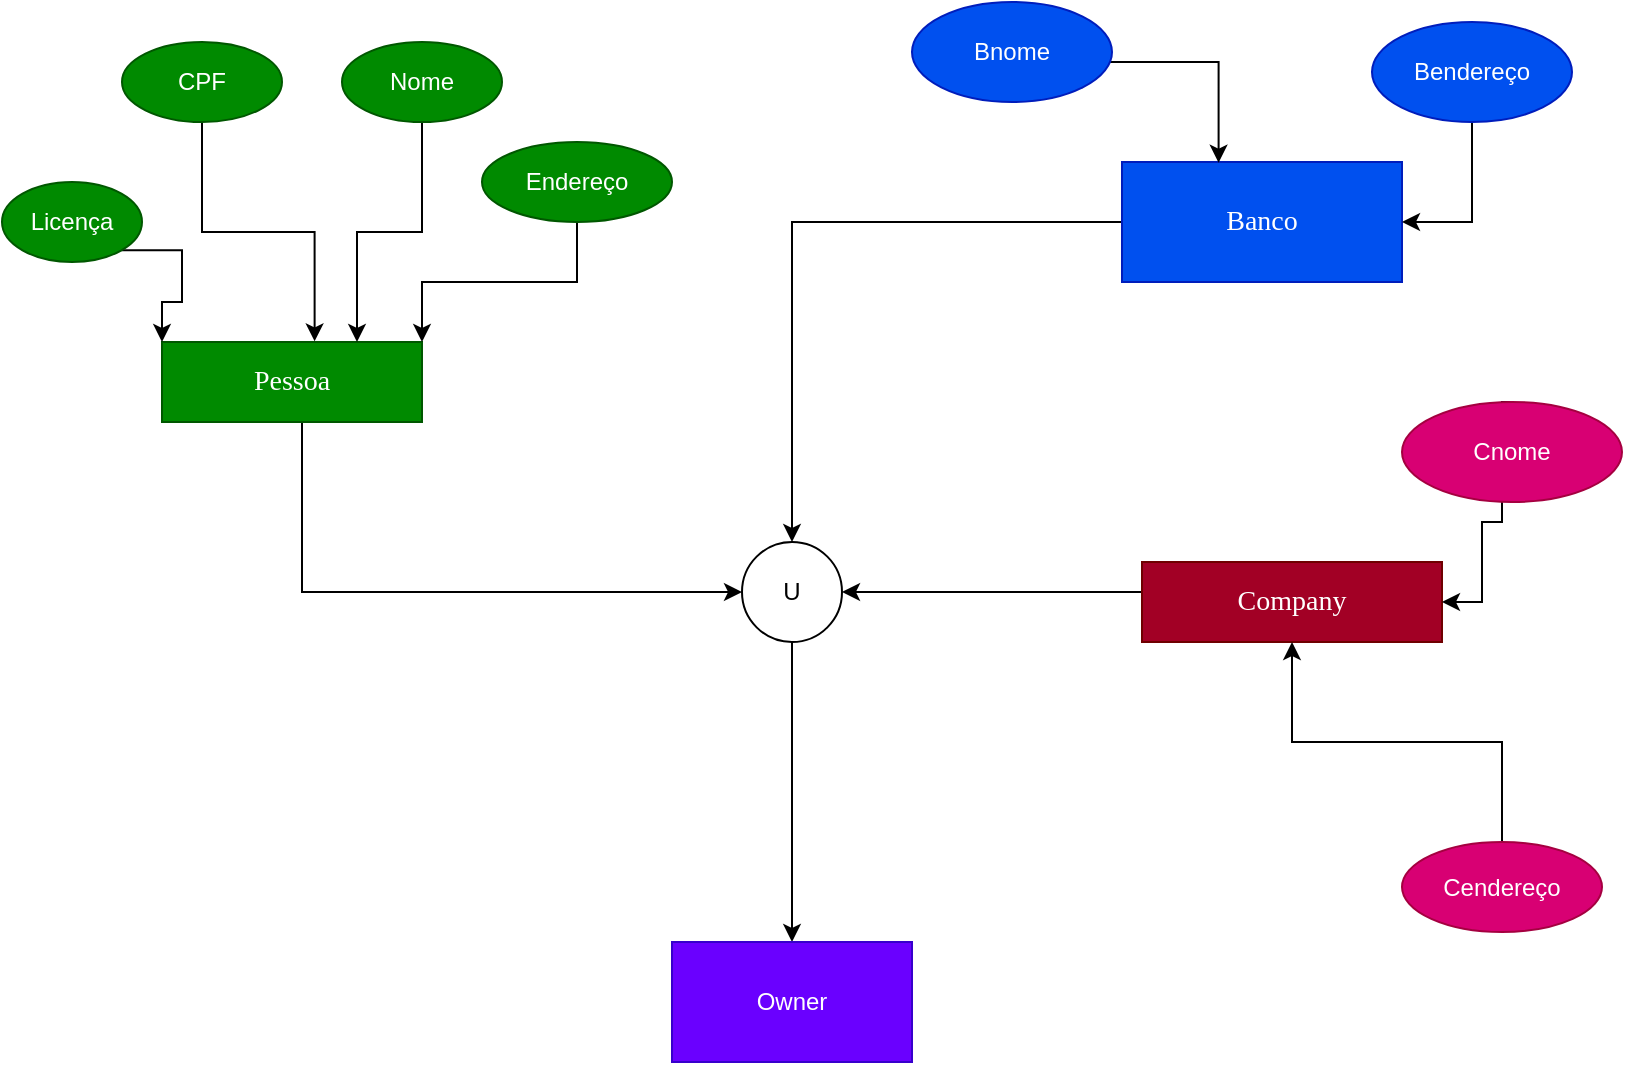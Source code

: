 <mxfile version="21.5.1" type="github">
  <diagram id="C5RBs43oDa-KdzZeNtuy" name="Page-1">
    <mxGraphModel dx="1173" dy="603" grid="1" gridSize="10" guides="1" tooltips="1" connect="1" arrows="1" fold="1" page="1" pageScale="1" pageWidth="827" pageHeight="1169" math="0" shadow="0">
      <root>
        <mxCell id="WIyWlLk6GJQsqaUBKTNV-0" />
        <mxCell id="WIyWlLk6GJQsqaUBKTNV-1" parent="WIyWlLk6GJQsqaUBKTNV-0" />
        <mxCell id="kGngIsynrIS44JJX8Pnr-17" style="edgeStyle=orthogonalEdgeStyle;rounded=0;orthogonalLoop=1;jettySize=auto;html=1;exitX=1;exitY=1;exitDx=0;exitDy=0;entryX=0;entryY=0.5;entryDx=0;entryDy=0;" edge="1" parent="WIyWlLk6GJQsqaUBKTNV-1" source="kGngIsynrIS44JJX8Pnr-0" target="kGngIsynrIS44JJX8Pnr-10">
          <mxGeometry relative="1" as="geometry">
            <Array as="points">
              <mxPoint x="150" y="240" />
              <mxPoint x="150" y="325" />
            </Array>
          </mxGeometry>
        </mxCell>
        <mxCell id="kGngIsynrIS44JJX8Pnr-0" value="&lt;font face=&quot;Verdana&quot;&gt;&lt;span style=&quot;font-size: 14px;&quot;&gt;Pessoa&lt;/span&gt;&lt;/font&gt;" style="rounded=0;whiteSpace=wrap;html=1;fillColor=#008a00;fontColor=#ffffff;strokeColor=#005700;" vertex="1" parent="WIyWlLk6GJQsqaUBKTNV-1">
          <mxGeometry x="80" y="200" width="130" height="40" as="geometry" />
        </mxCell>
        <mxCell id="kGngIsynrIS44JJX8Pnr-13" style="edgeStyle=orthogonalEdgeStyle;rounded=0;orthogonalLoop=1;jettySize=auto;html=1;exitX=0.5;exitY=1;exitDx=0;exitDy=0;entryX=0.5;entryY=0;entryDx=0;entryDy=0;" edge="1" parent="WIyWlLk6GJQsqaUBKTNV-1" source="kGngIsynrIS44JJX8Pnr-5" target="kGngIsynrIS44JJX8Pnr-10">
          <mxGeometry relative="1" as="geometry">
            <Array as="points">
              <mxPoint x="630" y="140" />
              <mxPoint x="395" y="140" />
            </Array>
          </mxGeometry>
        </mxCell>
        <mxCell id="kGngIsynrIS44JJX8Pnr-5" value="&lt;font face=&quot;Verdana&quot;&gt;&lt;span style=&quot;font-size: 14px;&quot;&gt;Banco&lt;/span&gt;&lt;/font&gt;" style="rounded=0;whiteSpace=wrap;html=1;fillColor=#0050ef;fontColor=#ffffff;strokeColor=#001DBC;" vertex="1" parent="WIyWlLk6GJQsqaUBKTNV-1">
          <mxGeometry x="560" y="110" width="140" height="60" as="geometry" />
        </mxCell>
        <mxCell id="kGngIsynrIS44JJX8Pnr-12" style="edgeStyle=orthogonalEdgeStyle;rounded=0;orthogonalLoop=1;jettySize=auto;html=1;entryX=1;entryY=0.5;entryDx=0;entryDy=0;" edge="1" parent="WIyWlLk6GJQsqaUBKTNV-1" source="kGngIsynrIS44JJX8Pnr-6" target="kGngIsynrIS44JJX8Pnr-10">
          <mxGeometry relative="1" as="geometry">
            <Array as="points">
              <mxPoint x="650" y="325" />
            </Array>
          </mxGeometry>
        </mxCell>
        <mxCell id="kGngIsynrIS44JJX8Pnr-6" value="&lt;font face=&quot;Verdana&quot;&gt;&lt;span style=&quot;font-size: 14px;&quot;&gt;Company&lt;/span&gt;&lt;/font&gt;" style="rounded=0;whiteSpace=wrap;html=1;fillColor=#a20025;fontColor=#ffffff;strokeColor=#6F0000;" vertex="1" parent="WIyWlLk6GJQsqaUBKTNV-1">
          <mxGeometry x="570" y="310" width="150" height="40" as="geometry" />
        </mxCell>
        <mxCell id="kGngIsynrIS44JJX8Pnr-16" style="edgeStyle=orthogonalEdgeStyle;rounded=0;orthogonalLoop=1;jettySize=auto;html=1;exitX=1;exitY=1;exitDx=0;exitDy=0;entryX=0.5;entryY=0;entryDx=0;entryDy=0;" edge="1" parent="WIyWlLk6GJQsqaUBKTNV-1" source="kGngIsynrIS44JJX8Pnr-10" target="kGngIsynrIS44JJX8Pnr-15">
          <mxGeometry relative="1" as="geometry">
            <Array as="points">
              <mxPoint x="395" y="343" />
            </Array>
          </mxGeometry>
        </mxCell>
        <mxCell id="kGngIsynrIS44JJX8Pnr-10" value="U" style="ellipse;whiteSpace=wrap;html=1;aspect=fixed;" vertex="1" parent="WIyWlLk6GJQsqaUBKTNV-1">
          <mxGeometry x="370" y="300" width="50" height="50" as="geometry" />
        </mxCell>
        <mxCell id="kGngIsynrIS44JJX8Pnr-15" value="Owner" style="rounded=0;whiteSpace=wrap;html=1;fillColor=#6a00ff;fontColor=#ffffff;strokeColor=#3700CC;" vertex="1" parent="WIyWlLk6GJQsqaUBKTNV-1">
          <mxGeometry x="335" y="500" width="120" height="60" as="geometry" />
        </mxCell>
        <mxCell id="kGngIsynrIS44JJX8Pnr-23" style="edgeStyle=orthogonalEdgeStyle;rounded=0;orthogonalLoop=1;jettySize=auto;html=1;exitX=1;exitY=1;exitDx=0;exitDy=0;entryX=0;entryY=0;entryDx=0;entryDy=0;" edge="1" parent="WIyWlLk6GJQsqaUBKTNV-1" source="kGngIsynrIS44JJX8Pnr-18" target="kGngIsynrIS44JJX8Pnr-0">
          <mxGeometry relative="1" as="geometry" />
        </mxCell>
        <mxCell id="kGngIsynrIS44JJX8Pnr-18" value="Licença" style="ellipse;whiteSpace=wrap;html=1;fillColor=#008a00;fontColor=#ffffff;strokeColor=#005700;" vertex="1" parent="WIyWlLk6GJQsqaUBKTNV-1">
          <mxGeometry y="120" width="70" height="40" as="geometry" />
        </mxCell>
        <mxCell id="kGngIsynrIS44JJX8Pnr-22" style="edgeStyle=orthogonalEdgeStyle;rounded=0;orthogonalLoop=1;jettySize=auto;html=1;exitX=0.5;exitY=1;exitDx=0;exitDy=0;entryX=0.587;entryY=-0.008;entryDx=0;entryDy=0;entryPerimeter=0;" edge="1" parent="WIyWlLk6GJQsqaUBKTNV-1" source="kGngIsynrIS44JJX8Pnr-19" target="kGngIsynrIS44JJX8Pnr-0">
          <mxGeometry relative="1" as="geometry" />
        </mxCell>
        <mxCell id="kGngIsynrIS44JJX8Pnr-19" value="CPF" style="ellipse;whiteSpace=wrap;html=1;fillColor=#008a00;fontColor=#ffffff;strokeColor=#005700;" vertex="1" parent="WIyWlLk6GJQsqaUBKTNV-1">
          <mxGeometry x="60" y="50" width="80" height="40" as="geometry" />
        </mxCell>
        <mxCell id="kGngIsynrIS44JJX8Pnr-24" style="edgeStyle=orthogonalEdgeStyle;rounded=0;orthogonalLoop=1;jettySize=auto;html=1;exitX=0.5;exitY=1;exitDx=0;exitDy=0;entryX=0.75;entryY=0;entryDx=0;entryDy=0;" edge="1" parent="WIyWlLk6GJQsqaUBKTNV-1" source="kGngIsynrIS44JJX8Pnr-20" target="kGngIsynrIS44JJX8Pnr-0">
          <mxGeometry relative="1" as="geometry" />
        </mxCell>
        <mxCell id="kGngIsynrIS44JJX8Pnr-20" value="Nome" style="ellipse;whiteSpace=wrap;html=1;fillColor=#008a00;fontColor=#ffffff;strokeColor=#005700;" vertex="1" parent="WIyWlLk6GJQsqaUBKTNV-1">
          <mxGeometry x="170" y="50" width="80" height="40" as="geometry" />
        </mxCell>
        <mxCell id="kGngIsynrIS44JJX8Pnr-25" style="edgeStyle=orthogonalEdgeStyle;rounded=0;orthogonalLoop=1;jettySize=auto;html=1;exitX=0.5;exitY=1;exitDx=0;exitDy=0;entryX=1;entryY=0;entryDx=0;entryDy=0;" edge="1" parent="WIyWlLk6GJQsqaUBKTNV-1" source="kGngIsynrIS44JJX8Pnr-21" target="kGngIsynrIS44JJX8Pnr-0">
          <mxGeometry relative="1" as="geometry" />
        </mxCell>
        <mxCell id="kGngIsynrIS44JJX8Pnr-21" value="Endereço" style="ellipse;whiteSpace=wrap;html=1;fillColor=#008a00;fontColor=#ffffff;strokeColor=#005700;" vertex="1" parent="WIyWlLk6GJQsqaUBKTNV-1">
          <mxGeometry x="240" y="100" width="95" height="40" as="geometry" />
        </mxCell>
        <mxCell id="kGngIsynrIS44JJX8Pnr-28" style="edgeStyle=orthogonalEdgeStyle;rounded=0;orthogonalLoop=1;jettySize=auto;html=1;exitX=1;exitY=1;exitDx=0;exitDy=0;entryX=0.345;entryY=0.006;entryDx=0;entryDy=0;entryPerimeter=0;" edge="1" parent="WIyWlLk6GJQsqaUBKTNV-1" source="kGngIsynrIS44JJX8Pnr-26" target="kGngIsynrIS44JJX8Pnr-5">
          <mxGeometry relative="1" as="geometry">
            <Array as="points">
              <mxPoint x="486" y="60" />
              <mxPoint x="608" y="60" />
            </Array>
          </mxGeometry>
        </mxCell>
        <mxCell id="kGngIsynrIS44JJX8Pnr-26" value="Bnome" style="ellipse;whiteSpace=wrap;html=1;fillColor=#0050ef;fontColor=#ffffff;strokeColor=#001DBC;" vertex="1" parent="WIyWlLk6GJQsqaUBKTNV-1">
          <mxGeometry x="455" y="30" width="100" height="50" as="geometry" />
        </mxCell>
        <mxCell id="kGngIsynrIS44JJX8Pnr-30" style="edgeStyle=orthogonalEdgeStyle;rounded=0;orthogonalLoop=1;jettySize=auto;html=1;exitX=0.5;exitY=1;exitDx=0;exitDy=0;entryX=1;entryY=0.5;entryDx=0;entryDy=0;" edge="1" parent="WIyWlLk6GJQsqaUBKTNV-1" source="kGngIsynrIS44JJX8Pnr-27" target="kGngIsynrIS44JJX8Pnr-5">
          <mxGeometry relative="1" as="geometry" />
        </mxCell>
        <mxCell id="kGngIsynrIS44JJX8Pnr-27" value="Bendereço" style="ellipse;whiteSpace=wrap;html=1;fillColor=#0050ef;fontColor=#ffffff;strokeColor=#001DBC;" vertex="1" parent="WIyWlLk6GJQsqaUBKTNV-1">
          <mxGeometry x="685" y="40" width="100" height="50" as="geometry" />
        </mxCell>
        <mxCell id="kGngIsynrIS44JJX8Pnr-34" style="edgeStyle=orthogonalEdgeStyle;rounded=0;orthogonalLoop=1;jettySize=auto;html=1;exitX=0.5;exitY=0;exitDx=0;exitDy=0;entryX=1;entryY=0.5;entryDx=0;entryDy=0;" edge="1" parent="WIyWlLk6GJQsqaUBKTNV-1" source="kGngIsynrIS44JJX8Pnr-31" target="kGngIsynrIS44JJX8Pnr-6">
          <mxGeometry relative="1" as="geometry">
            <Array as="points">
              <mxPoint x="750" y="290" />
              <mxPoint x="740" y="290" />
              <mxPoint x="740" y="330" />
            </Array>
          </mxGeometry>
        </mxCell>
        <mxCell id="kGngIsynrIS44JJX8Pnr-31" value="Cnome" style="ellipse;whiteSpace=wrap;html=1;fillColor=#d80073;fontColor=#ffffff;strokeColor=#A50040;" vertex="1" parent="WIyWlLk6GJQsqaUBKTNV-1">
          <mxGeometry x="700" y="230" width="110" height="50" as="geometry" />
        </mxCell>
        <mxCell id="kGngIsynrIS44JJX8Pnr-37" style="edgeStyle=orthogonalEdgeStyle;rounded=0;orthogonalLoop=1;jettySize=auto;html=1;exitX=0.5;exitY=0;exitDx=0;exitDy=0;entryX=0.5;entryY=1;entryDx=0;entryDy=0;" edge="1" parent="WIyWlLk6GJQsqaUBKTNV-1" source="kGngIsynrIS44JJX8Pnr-32" target="kGngIsynrIS44JJX8Pnr-6">
          <mxGeometry relative="1" as="geometry" />
        </mxCell>
        <mxCell id="kGngIsynrIS44JJX8Pnr-32" value="Cendereço" style="ellipse;whiteSpace=wrap;html=1;fillColor=#d80073;fontColor=#ffffff;strokeColor=#A50040;" vertex="1" parent="WIyWlLk6GJQsqaUBKTNV-1">
          <mxGeometry x="700" y="450" width="100" height="45" as="geometry" />
        </mxCell>
        <mxCell id="kGngIsynrIS44JJX8Pnr-35" style="edgeStyle=orthogonalEdgeStyle;rounded=0;orthogonalLoop=1;jettySize=auto;html=1;exitX=0.5;exitY=1;exitDx=0;exitDy=0;" edge="1" parent="WIyWlLk6GJQsqaUBKTNV-1" source="kGngIsynrIS44JJX8Pnr-32" target="kGngIsynrIS44JJX8Pnr-32">
          <mxGeometry relative="1" as="geometry" />
        </mxCell>
      </root>
    </mxGraphModel>
  </diagram>
</mxfile>
